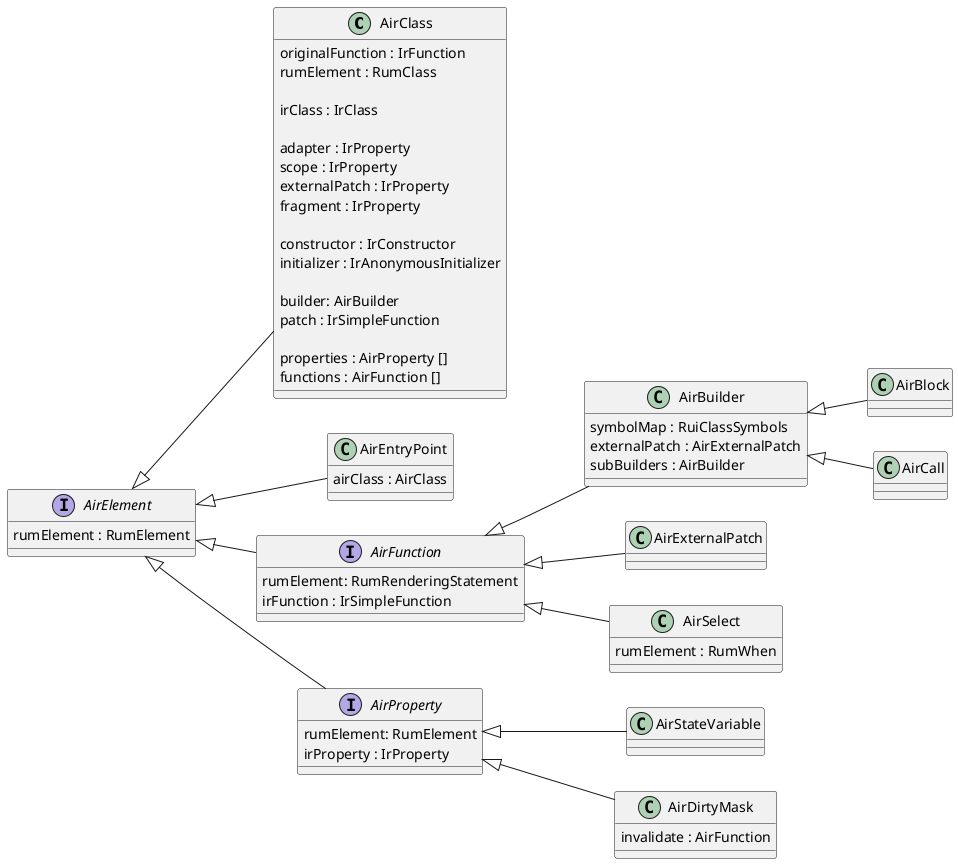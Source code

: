 @startuml

left to right direction

class AirClass {
    originalFunction : IrFunction
    rumElement : RumClass

    irClass : IrClass

    adapter : IrProperty
    scope : IrProperty
    externalPatch : IrProperty
    fragment : IrProperty

    constructor : IrConstructor
    initializer : IrAnonymousInitializer

    builder: AirBuilder
    patch : IrSimpleFunction

    properties : AirProperty []
    functions : AirFunction []
}
AirElement <|-- AirClass

class AirEntryPoint {
    airClass : AirClass
}
AirElement <|-- AirEntryPoint

class AirBlock
AirBuilder <|-- AirBlock

class AirCall
AirBuilder <|-- AirCall

class AirBuilder {
    symbolMap : RuiClassSymbols
    externalPatch : AirExternalPatch
    subBuilders : AirBuilder
}
AirFunction <|-- AirBuilder

class AirExternalPatch
AirFunction <|-- AirExternalPatch

class AirSelect {
    rumElement : RumWhen
}
AirFunction <|-- AirSelect

interface AirFunction {
    rumElement: RumRenderingStatement
    irFunction : IrSimpleFunction
}
AirElement <|-- AirFunction

class AirStateVariable
AirProperty <|-- AirStateVariable

class AirDirtyMask {
    invalidate : AirFunction
}
AirProperty <|-- AirDirtyMask

interface AirProperty {
    rumElement: RumElement
    irProperty : IrProperty
}
AirElement <|-- AirProperty

interface AirElement {
    rumElement : RumElement
}

@enduml